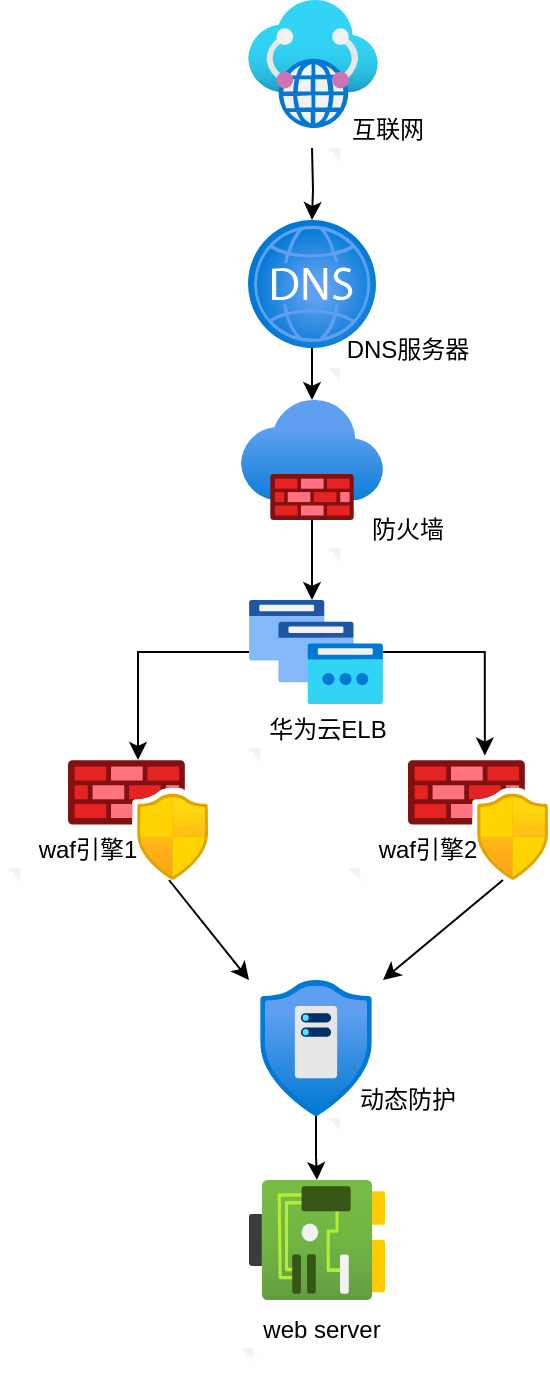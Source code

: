 <mxfile version="20.2.5" type="github">
  <diagram id="i-dpXL93gsycuPnk895O" name="第 1 页">
    <mxGraphModel dx="1038" dy="579" grid="1" gridSize="10" guides="1" tooltips="1" connect="1" arrows="1" fold="1" page="1" pageScale="1" pageWidth="827" pageHeight="1169" math="0" shadow="0">
      <root>
        <mxCell id="0" />
        <mxCell id="1" parent="0" />
        <mxCell id="Q2BZPE82qmqKNqyykRzi-22" value="" style="edgeStyle=orthogonalEdgeStyle;rounded=0;orthogonalLoop=1;jettySize=auto;html=1;" edge="1" parent="1" source="Q2BZPE82qmqKNqyykRzi-11" target="Q2BZPE82qmqKNqyykRzi-21">
          <mxGeometry relative="1" as="geometry" />
        </mxCell>
        <mxCell id="Q2BZPE82qmqKNqyykRzi-11" value="" style="aspect=fixed;html=1;points=[];align=center;image;fontSize=12;image=img/lib/azure2/networking/DNS_Zones.svg;" vertex="1" parent="1">
          <mxGeometry x="250" y="160" width="64" height="64" as="geometry" />
        </mxCell>
        <mxCell id="Q2BZPE82qmqKNqyykRzi-17" value="" style="edgeStyle=orthogonalEdgeStyle;rounded=0;orthogonalLoop=1;jettySize=auto;html=1;" edge="1" parent="1" target="Q2BZPE82qmqKNqyykRzi-11">
          <mxGeometry relative="1" as="geometry">
            <mxPoint x="282" y="124" as="sourcePoint" />
          </mxGeometry>
        </mxCell>
        <mxCell id="Q2BZPE82qmqKNqyykRzi-18" value="" style="aspect=fixed;html=1;points=[];align=center;image;fontSize=12;image=img/lib/azure2/networking/Virtual_WANs.svg;" vertex="1" parent="1">
          <mxGeometry x="250" y="50" width="65" height="64" as="geometry" />
        </mxCell>
        <mxCell id="Q2BZPE82qmqKNqyykRzi-19" value="互联网" style="shape=note;whiteSpace=wrap;html=1;backgroundOutline=1;fontColor=#000000;darkOpacity=0.05;fillColor=none;strokeColor=none;fillStyle=solid;direction=west;gradientDirection=north;gradientColor=#FFF2A1;shadow=1;size=6;pointerEvents=1;" vertex="1" parent="1">
          <mxGeometry x="290" y="100" width="60" height="30" as="geometry" />
        </mxCell>
        <mxCell id="Q2BZPE82qmqKNqyykRzi-27" value="" style="edgeStyle=orthogonalEdgeStyle;rounded=0;orthogonalLoop=1;jettySize=auto;html=1;" edge="1" parent="1" source="Q2BZPE82qmqKNqyykRzi-21">
          <mxGeometry relative="1" as="geometry">
            <mxPoint x="282" y="350" as="targetPoint" />
          </mxGeometry>
        </mxCell>
        <mxCell id="Q2BZPE82qmqKNqyykRzi-21" value="" style="aspect=fixed;html=1;points=[];align=center;image;fontSize=12;image=img/lib/azure2/networking/Firewalls.svg;fillColor=none;" vertex="1" parent="1">
          <mxGeometry x="246.5" y="250" width="71" height="60" as="geometry" />
        </mxCell>
        <mxCell id="Q2BZPE82qmqKNqyykRzi-24" value="DNS服务器" style="shape=note;whiteSpace=wrap;html=1;backgroundOutline=1;fontColor=#000000;darkOpacity=0.05;fillColor=none;strokeColor=none;fillStyle=solid;direction=west;gradientDirection=north;gradientColor=#FFF2A1;shadow=1;size=6;pointerEvents=1;" vertex="1" parent="1">
          <mxGeometry x="290" y="210" width="80" height="30" as="geometry" />
        </mxCell>
        <mxCell id="Q2BZPE82qmqKNqyykRzi-25" value="防火墙" style="shape=note;whiteSpace=wrap;html=1;backgroundOutline=1;fontColor=#000000;darkOpacity=0.05;fillColor=none;strokeColor=none;fillStyle=solid;direction=west;gradientDirection=north;gradientColor=#FFF2A1;shadow=1;size=6;pointerEvents=1;" vertex="1" parent="1">
          <mxGeometry x="290" y="300" width="80" height="30" as="geometry" />
        </mxCell>
        <mxCell id="Q2BZPE82qmqKNqyykRzi-32" value="" style="edgeStyle=orthogonalEdgeStyle;rounded=0;orthogonalLoop=1;jettySize=auto;html=1;" edge="1" parent="1" source="Q2BZPE82qmqKNqyykRzi-28" target="Q2BZPE82qmqKNqyykRzi-30">
          <mxGeometry relative="1" as="geometry" />
        </mxCell>
        <mxCell id="Q2BZPE82qmqKNqyykRzi-45" value="" style="edgeStyle=orthogonalEdgeStyle;rounded=0;orthogonalLoop=1;jettySize=auto;html=1;entryX=0.549;entryY=-0.037;entryDx=0;entryDy=0;entryPerimeter=0;" edge="1" parent="1" source="Q2BZPE82qmqKNqyykRzi-28" target="Q2BZPE82qmqKNqyykRzi-41">
          <mxGeometry relative="1" as="geometry">
            <mxPoint x="370" y="420" as="targetPoint" />
          </mxGeometry>
        </mxCell>
        <mxCell id="Q2BZPE82qmqKNqyykRzi-28" value="" style="aspect=fixed;html=1;points=[];align=center;image;fontSize=12;image=img/lib/azure2/networking/IP_Groups.svg;fillColor=none;" vertex="1" parent="1">
          <mxGeometry x="250.5" y="350" width="67" height="52" as="geometry" />
        </mxCell>
        <mxCell id="Q2BZPE82qmqKNqyykRzi-30" value="" style="aspect=fixed;html=1;points=[];align=center;image;fontSize=12;image=img/lib/azure2/networking/Azure_Firewall_Manager.svg;fillColor=none;" vertex="1" parent="1">
          <mxGeometry x="160" y="430" width="70" height="60" as="geometry" />
        </mxCell>
        <mxCell id="Q2BZPE82qmqKNqyykRzi-41" value="" style="aspect=fixed;html=1;points=[];align=center;image;fontSize=12;image=img/lib/azure2/networking/Azure_Firewall_Manager.svg;fillColor=none;" vertex="1" parent="1">
          <mxGeometry x="330" y="430" width="70" height="60" as="geometry" />
        </mxCell>
        <mxCell id="Q2BZPE82qmqKNqyykRzi-46" value="华为云ELB" style="shape=note;whiteSpace=wrap;html=1;backgroundOutline=1;fontColor=#000000;darkOpacity=0.05;fillColor=none;strokeColor=none;fillStyle=solid;direction=west;gradientDirection=north;gradientColor=#FFF2A1;shadow=1;size=6;pointerEvents=1;" vertex="1" parent="1">
          <mxGeometry x="250" y="400" width="80" height="30" as="geometry" />
        </mxCell>
        <mxCell id="Q2BZPE82qmqKNqyykRzi-53" value="" style="endArrow=classic;html=1;rounded=0;" edge="1" parent="1">
          <mxGeometry width="50" height="50" relative="1" as="geometry">
            <mxPoint x="210.5" y="490" as="sourcePoint" />
            <mxPoint x="250.5" y="540" as="targetPoint" />
          </mxGeometry>
        </mxCell>
        <mxCell id="Q2BZPE82qmqKNqyykRzi-54" value="" style="endArrow=classic;html=1;rounded=0;" edge="1" parent="1">
          <mxGeometry width="50" height="50" relative="1" as="geometry">
            <mxPoint x="377.5" y="490" as="sourcePoint" />
            <mxPoint x="317.5" y="540" as="targetPoint" />
          </mxGeometry>
        </mxCell>
        <mxCell id="Q2BZPE82qmqKNqyykRzi-55" value="waf引擎1" style="shape=note;whiteSpace=wrap;html=1;backgroundOutline=1;fontColor=#000000;darkOpacity=0.05;fillColor=none;strokeColor=none;fillStyle=solid;direction=west;gradientDirection=north;gradientColor=#FFF2A1;shadow=1;size=6;pointerEvents=1;" vertex="1" parent="1">
          <mxGeometry x="130" y="460" width="80" height="30" as="geometry" />
        </mxCell>
        <mxCell id="Q2BZPE82qmqKNqyykRzi-56" value="waf引擎2" style="shape=note;whiteSpace=wrap;html=1;backgroundOutline=1;fontColor=#000000;darkOpacity=0.05;fillColor=none;strokeColor=none;fillStyle=solid;direction=west;gradientDirection=north;gradientColor=#FFF2A1;shadow=1;size=6;pointerEvents=1;" vertex="1" parent="1">
          <mxGeometry x="300" y="460" width="80" height="30" as="geometry" />
        </mxCell>
        <mxCell id="Q2BZPE82qmqKNqyykRzi-57" value="动态防护" style="shape=note;whiteSpace=wrap;html=1;backgroundOutline=1;fontColor=#000000;darkOpacity=0.05;fillColor=none;strokeColor=none;fillStyle=solid;direction=west;gradientDirection=north;gradientColor=#FFF2A1;shadow=1;size=6;pointerEvents=1;" vertex="1" parent="1">
          <mxGeometry x="290" y="585" width="80" height="30" as="geometry" />
        </mxCell>
        <mxCell id="Q2BZPE82qmqKNqyykRzi-61" value="" style="edgeStyle=orthogonalEdgeStyle;rounded=0;orthogonalLoop=1;jettySize=auto;html=1;" edge="1" parent="1" source="Q2BZPE82qmqKNqyykRzi-58" target="Q2BZPE82qmqKNqyykRzi-59">
          <mxGeometry relative="1" as="geometry" />
        </mxCell>
        <mxCell id="Q2BZPE82qmqKNqyykRzi-58" value="" style="aspect=fixed;html=1;points=[];align=center;image;fontSize=12;image=img/lib/azure2/networking/DDoS_Protection_Plans.svg;fillColor=none;" vertex="1" parent="1">
          <mxGeometry x="256" y="540" width="56.0" height="68" as="geometry" />
        </mxCell>
        <mxCell id="Q2BZPE82qmqKNqyykRzi-59" value="" style="aspect=fixed;html=1;points=[];align=center;image;fontSize=12;image=img/lib/azure2/networking/Network_Interfaces.svg;fillColor=none;" vertex="1" parent="1">
          <mxGeometry x="250.5" y="640" width="68" height="60" as="geometry" />
        </mxCell>
        <mxCell id="Q2BZPE82qmqKNqyykRzi-62" value="web server" style="shape=note;whiteSpace=wrap;html=1;backgroundOutline=1;fontColor=#000000;darkOpacity=0.05;fillColor=none;strokeColor=none;fillStyle=solid;direction=west;gradientDirection=north;gradientColor=#FFF2A1;shadow=1;size=6;pointerEvents=1;" vertex="1" parent="1">
          <mxGeometry x="246.5" y="700" width="80" height="30" as="geometry" />
        </mxCell>
      </root>
    </mxGraphModel>
  </diagram>
</mxfile>
